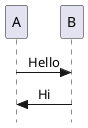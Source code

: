 @startuml Hello World
skinparam Style strictuml
skinparam SequenceMessageAlignment center
A->B: Hello
B->A: Hi
@enduml
